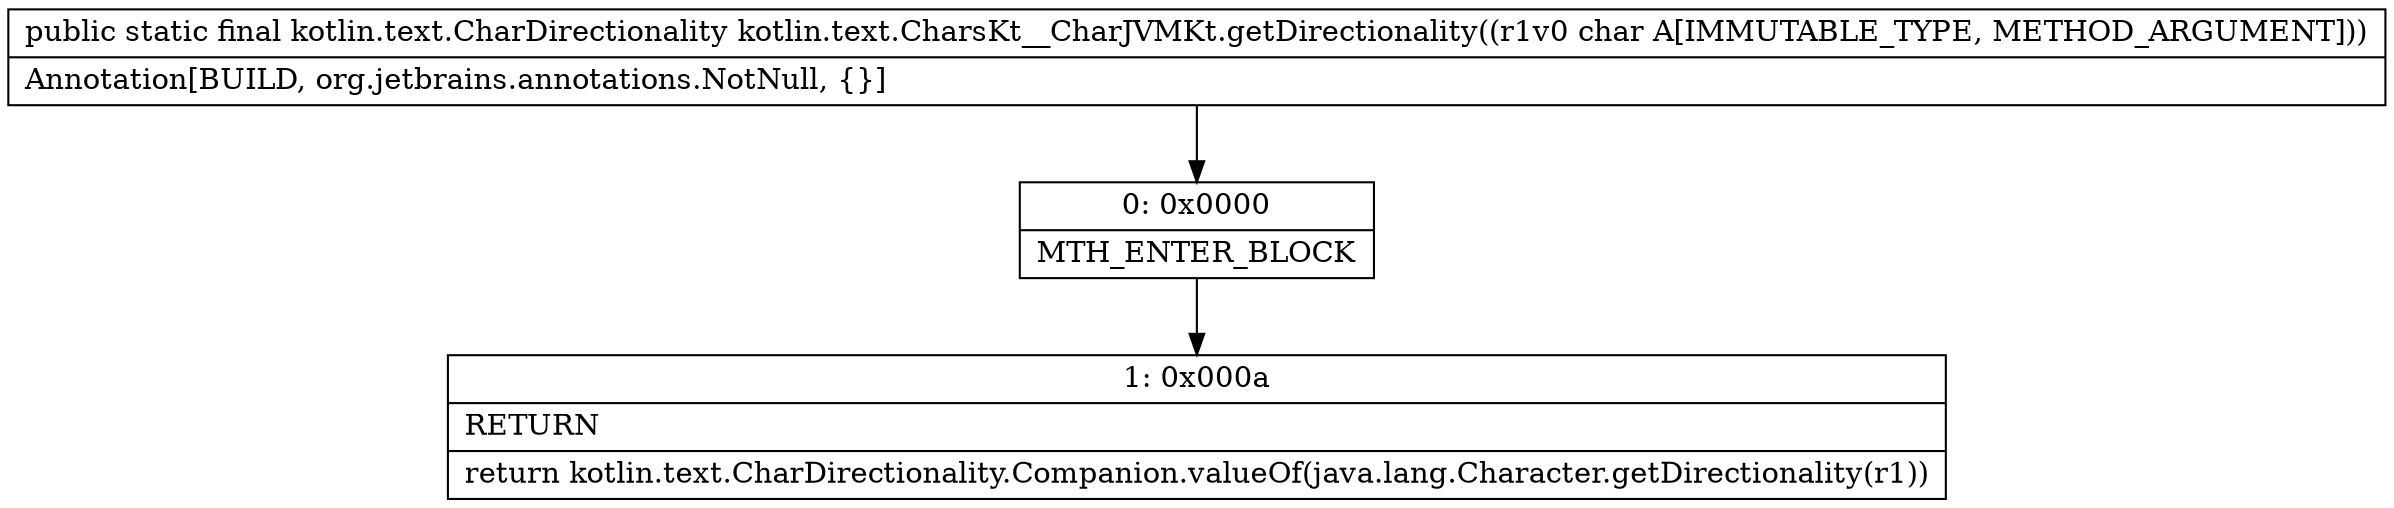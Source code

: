 digraph "CFG forkotlin.text.CharsKt__CharJVMKt.getDirectionality(C)Lkotlin\/text\/CharDirectionality;" {
Node_0 [shape=record,label="{0\:\ 0x0000|MTH_ENTER_BLOCK\l}"];
Node_1 [shape=record,label="{1\:\ 0x000a|RETURN\l|return kotlin.text.CharDirectionality.Companion.valueOf(java.lang.Character.getDirectionality(r1))\l}"];
MethodNode[shape=record,label="{public static final kotlin.text.CharDirectionality kotlin.text.CharsKt__CharJVMKt.getDirectionality((r1v0 char A[IMMUTABLE_TYPE, METHOD_ARGUMENT]))  | Annotation[BUILD, org.jetbrains.annotations.NotNull, \{\}]\l}"];
MethodNode -> Node_0;
Node_0 -> Node_1;
}

